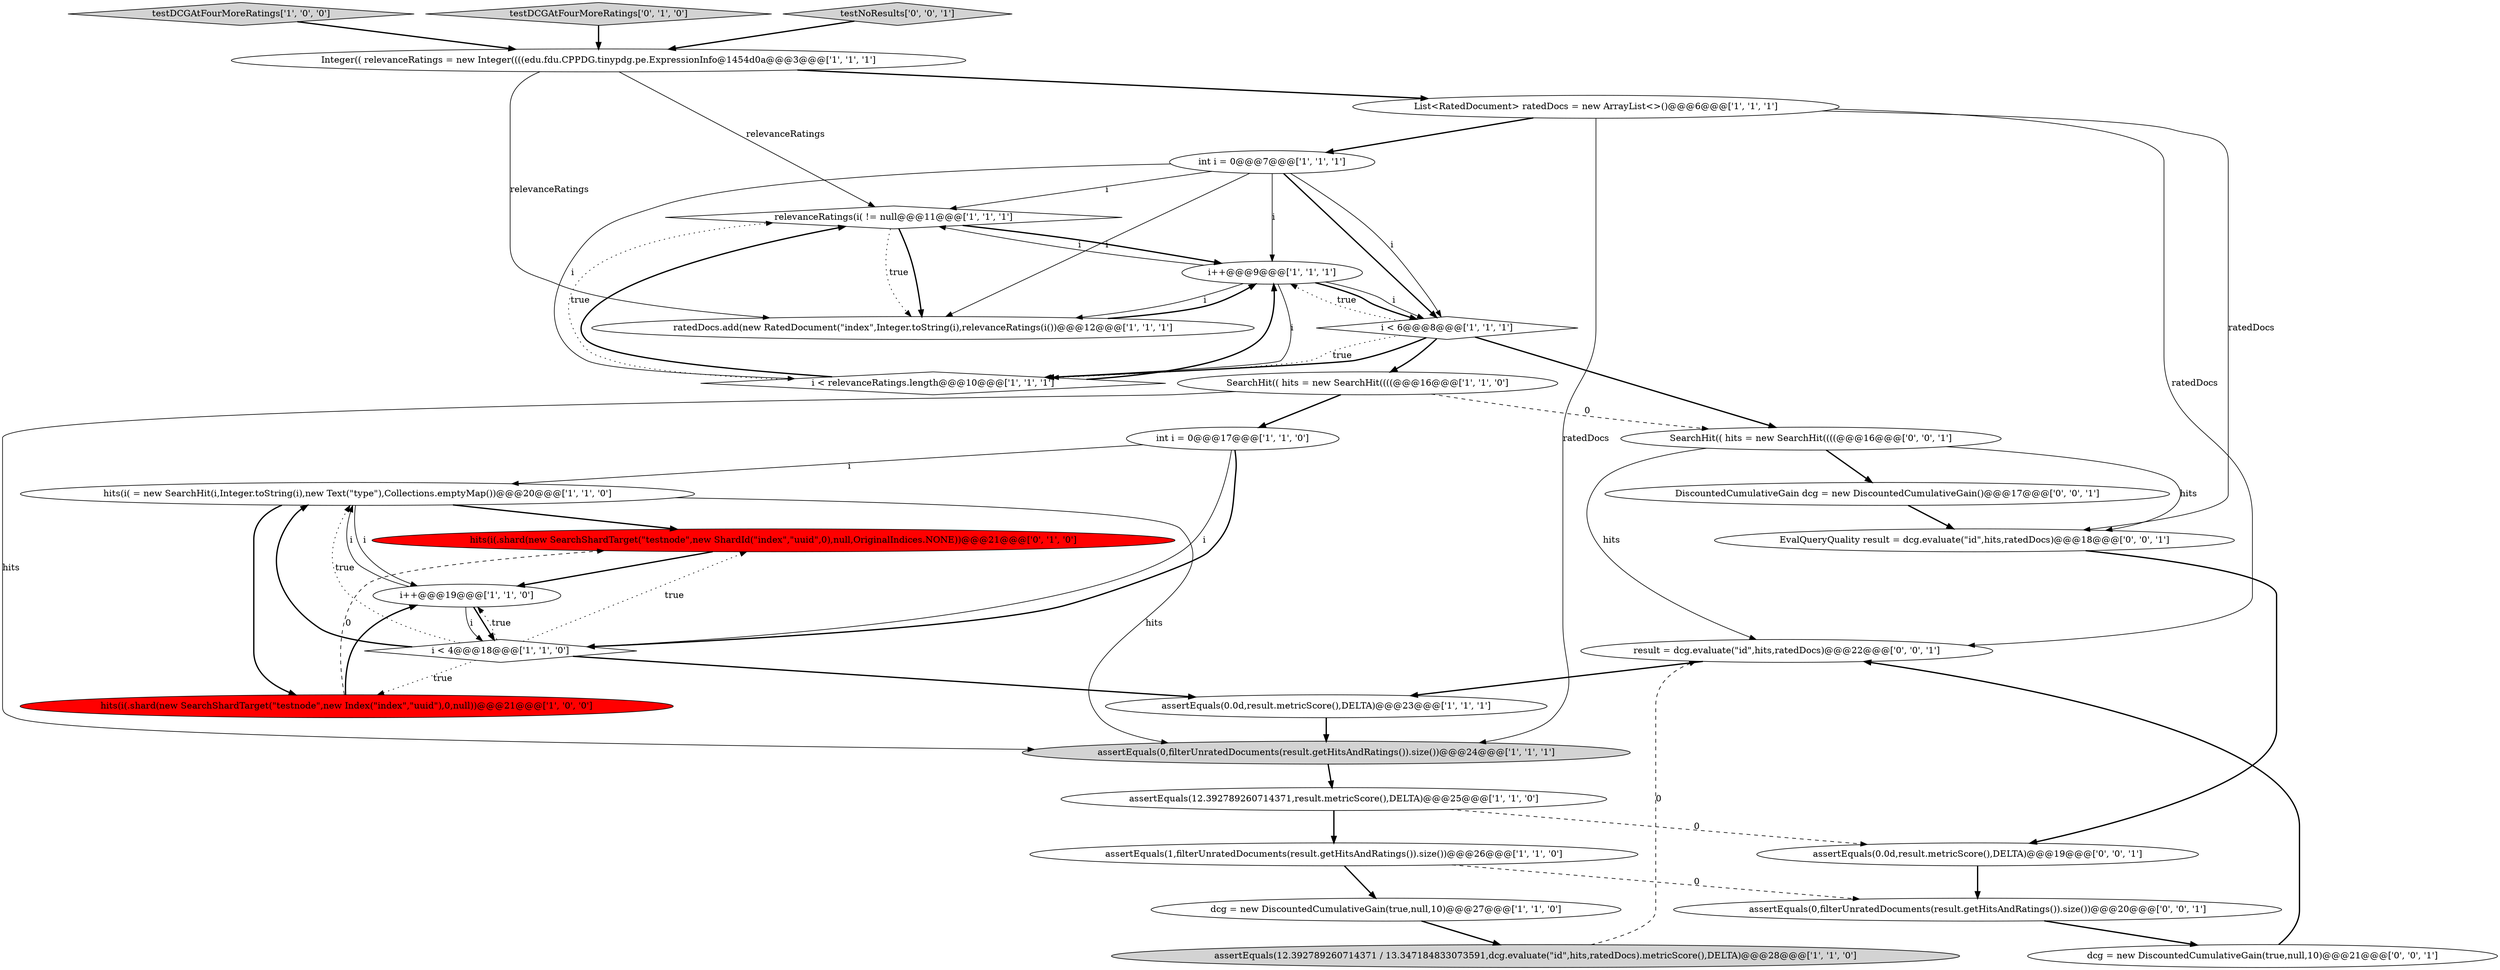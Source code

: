 digraph {
0 [style = filled, label = "relevanceRatings(i( != null@@@11@@@['1', '1', '1']", fillcolor = white, shape = diamond image = "AAA0AAABBB1BBB"];
4 [style = filled, label = "testDCGAtFourMoreRatings['1', '0', '0']", fillcolor = lightgray, shape = diamond image = "AAA0AAABBB1BBB"];
12 [style = filled, label = "assertEquals(12.392789260714371 / 13.347184833073591,dcg.evaluate(\"id\",hits,ratedDocs).metricScore(),DELTA)@@@28@@@['1', '1', '0']", fillcolor = lightgray, shape = ellipse image = "AAA0AAABBB1BBB"];
13 [style = filled, label = "int i = 0@@@17@@@['1', '1', '0']", fillcolor = white, shape = ellipse image = "AAA0AAABBB1BBB"];
20 [style = filled, label = "assertEquals(1,filterUnratedDocuments(result.getHitsAndRatings()).size())@@@26@@@['1', '1', '0']", fillcolor = white, shape = ellipse image = "AAA0AAABBB1BBB"];
10 [style = filled, label = "assertEquals(0.0d,result.metricScore(),DELTA)@@@23@@@['1', '1', '1']", fillcolor = white, shape = ellipse image = "AAA0AAABBB1BBB"];
23 [style = filled, label = "result = dcg.evaluate(\"id\",hits,ratedDocs)@@@22@@@['0', '0', '1']", fillcolor = white, shape = ellipse image = "AAA0AAABBB3BBB"];
14 [style = filled, label = "assertEquals(12.392789260714371,result.metricScore(),DELTA)@@@25@@@['1', '1', '0']", fillcolor = white, shape = ellipse image = "AAA0AAABBB1BBB"];
3 [style = filled, label = "assertEquals(0,filterUnratedDocuments(result.getHitsAndRatings()).size())@@@24@@@['1', '1', '1']", fillcolor = lightgray, shape = ellipse image = "AAA0AAABBB1BBB"];
8 [style = filled, label = "i < relevanceRatings.length@@@10@@@['1', '1', '1']", fillcolor = white, shape = diamond image = "AAA0AAABBB1BBB"];
16 [style = filled, label = "List<RatedDocument> ratedDocs = new ArrayList<>()@@@6@@@['1', '1', '1']", fillcolor = white, shape = ellipse image = "AAA0AAABBB1BBB"];
7 [style = filled, label = "dcg = new DiscountedCumulativeGain(true,null,10)@@@27@@@['1', '1', '0']", fillcolor = white, shape = ellipse image = "AAA0AAABBB1BBB"];
27 [style = filled, label = "EvalQueryQuality result = dcg.evaluate(\"id\",hits,ratedDocs)@@@18@@@['0', '0', '1']", fillcolor = white, shape = ellipse image = "AAA0AAABBB3BBB"];
30 [style = filled, label = "SearchHit(( hits = new SearchHit((((@@@16@@@['0', '0', '1']", fillcolor = white, shape = ellipse image = "AAA0AAABBB3BBB"];
5 [style = filled, label = "Integer(( relevanceRatings = new Integer((((edu.fdu.CPPDG.tinypdg.pe.ExpressionInfo@1454d0a@@@3@@@['1', '1', '1']", fillcolor = white, shape = ellipse image = "AAA0AAABBB1BBB"];
2 [style = filled, label = "hits(i( = new SearchHit(i,Integer.toString(i),new Text(\"type\"),Collections.emptyMap())@@@20@@@['1', '1', '0']", fillcolor = white, shape = ellipse image = "AAA0AAABBB1BBB"];
1 [style = filled, label = "i++@@@9@@@['1', '1', '1']", fillcolor = white, shape = ellipse image = "AAA0AAABBB1BBB"];
24 [style = filled, label = "assertEquals(0,filterUnratedDocuments(result.getHitsAndRatings()).size())@@@20@@@['0', '0', '1']", fillcolor = white, shape = ellipse image = "AAA0AAABBB3BBB"];
6 [style = filled, label = "ratedDocs.add(new RatedDocument(\"index\",Integer.toString(i),relevanceRatings(i())@@@12@@@['1', '1', '1']", fillcolor = white, shape = ellipse image = "AAA0AAABBB1BBB"];
25 [style = filled, label = "assertEquals(0.0d,result.metricScore(),DELTA)@@@19@@@['0', '0', '1']", fillcolor = white, shape = ellipse image = "AAA0AAABBB3BBB"];
22 [style = filled, label = "hits(i(.shard(new SearchShardTarget(\"testnode\",new ShardId(\"index\",\"uuid\",0),null,OriginalIndices.NONE))@@@21@@@['0', '1', '0']", fillcolor = red, shape = ellipse image = "AAA1AAABBB2BBB"];
28 [style = filled, label = "DiscountedCumulativeGain dcg = new DiscountedCumulativeGain()@@@17@@@['0', '0', '1']", fillcolor = white, shape = ellipse image = "AAA0AAABBB3BBB"];
29 [style = filled, label = "dcg = new DiscountedCumulativeGain(true,null,10)@@@21@@@['0', '0', '1']", fillcolor = white, shape = ellipse image = "AAA0AAABBB3BBB"];
21 [style = filled, label = "testDCGAtFourMoreRatings['0', '1', '0']", fillcolor = lightgray, shape = diamond image = "AAA0AAABBB2BBB"];
17 [style = filled, label = "hits(i(.shard(new SearchShardTarget(\"testnode\",new Index(\"index\",\"uuid\"),0,null))@@@21@@@['1', '0', '0']", fillcolor = red, shape = ellipse image = "AAA1AAABBB1BBB"];
15 [style = filled, label = "i++@@@19@@@['1', '1', '0']", fillcolor = white, shape = ellipse image = "AAA0AAABBB1BBB"];
19 [style = filled, label = "int i = 0@@@7@@@['1', '1', '1']", fillcolor = white, shape = ellipse image = "AAA0AAABBB1BBB"];
18 [style = filled, label = "i < 4@@@18@@@['1', '1', '0']", fillcolor = white, shape = diamond image = "AAA0AAABBB1BBB"];
26 [style = filled, label = "testNoResults['0', '0', '1']", fillcolor = lightgray, shape = diamond image = "AAA0AAABBB3BBB"];
9 [style = filled, label = "SearchHit(( hits = new SearchHit((((@@@16@@@['1', '1', '0']", fillcolor = white, shape = ellipse image = "AAA0AAABBB1BBB"];
11 [style = filled, label = "i < 6@@@8@@@['1', '1', '1']", fillcolor = white, shape = diamond image = "AAA0AAABBB1BBB"];
2->17 [style = bold, label=""];
22->15 [style = bold, label=""];
12->23 [style = dashed, label="0"];
1->6 [style = solid, label="i"];
0->6 [style = bold, label=""];
7->12 [style = bold, label=""];
26->5 [style = bold, label=""];
14->25 [style = dashed, label="0"];
11->1 [style = dotted, label="true"];
9->3 [style = solid, label="hits"];
15->18 [style = solid, label="i"];
3->14 [style = bold, label=""];
5->6 [style = solid, label="relevanceRatings"];
16->23 [style = solid, label="ratedDocs"];
18->15 [style = dotted, label="true"];
17->22 [style = dashed, label="0"];
10->3 [style = bold, label=""];
19->11 [style = bold, label=""];
1->8 [style = solid, label="i"];
24->29 [style = bold, label=""];
29->23 [style = bold, label=""];
19->6 [style = solid, label="i"];
30->23 [style = solid, label="hits"];
18->2 [style = bold, label=""];
16->19 [style = bold, label=""];
11->9 [style = bold, label=""];
0->6 [style = dotted, label="true"];
18->2 [style = dotted, label="true"];
15->18 [style = bold, label=""];
2->15 [style = solid, label="i"];
1->11 [style = bold, label=""];
16->3 [style = solid, label="ratedDocs"];
5->16 [style = bold, label=""];
8->0 [style = bold, label=""];
8->1 [style = bold, label=""];
6->1 [style = bold, label=""];
21->5 [style = bold, label=""];
25->24 [style = bold, label=""];
5->0 [style = solid, label="relevanceRatings"];
19->1 [style = solid, label="i"];
1->0 [style = solid, label="i"];
13->18 [style = solid, label="i"];
30->28 [style = bold, label=""];
13->2 [style = solid, label="i"];
16->27 [style = solid, label="ratedDocs"];
18->10 [style = bold, label=""];
2->3 [style = solid, label="hits"];
20->24 [style = dashed, label="0"];
0->1 [style = bold, label=""];
15->2 [style = solid, label="i"];
17->15 [style = bold, label=""];
23->10 [style = bold, label=""];
1->11 [style = solid, label="i"];
19->8 [style = solid, label="i"];
11->8 [style = bold, label=""];
11->8 [style = dotted, label="true"];
8->0 [style = dotted, label="true"];
19->11 [style = solid, label="i"];
30->27 [style = solid, label="hits"];
28->27 [style = bold, label=""];
18->17 [style = dotted, label="true"];
20->7 [style = bold, label=""];
2->22 [style = bold, label=""];
19->0 [style = solid, label="i"];
4->5 [style = bold, label=""];
27->25 [style = bold, label=""];
11->30 [style = bold, label=""];
9->30 [style = dashed, label="0"];
13->18 [style = bold, label=""];
14->20 [style = bold, label=""];
9->13 [style = bold, label=""];
18->22 [style = dotted, label="true"];
}
